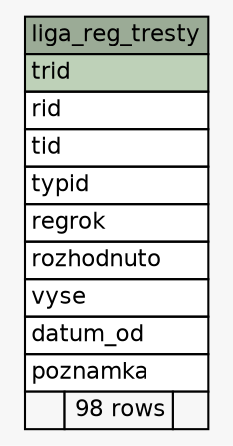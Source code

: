 // dot 2.38.0 on Mac OS X 10.9.4
// SchemaSpy rev 590
digraph "liga_reg_tresty" {
  graph [
    rankdir="RL"
    bgcolor="#f7f7f7"
    nodesep="0.18"
    ranksep="0.46"
    fontname="Helvetica"
    fontsize="11"
  ];
  node [
    fontname="Helvetica"
    fontsize="11"
    shape="plaintext"
  ];
  edge [
    arrowsize="0.8"
  ];
  "liga_reg_tresty" [
    label=<
    <TABLE BORDER="0" CELLBORDER="1" CELLSPACING="0" BGCOLOR="#ffffff">
      <TR><TD COLSPAN="3" BGCOLOR="#9bab96" ALIGN="CENTER">liga_reg_tresty</TD></TR>
      <TR><TD PORT="trid" COLSPAN="3" BGCOLOR="#bed1b8" ALIGN="LEFT">trid</TD></TR>
      <TR><TD PORT="rid" COLSPAN="3" ALIGN="LEFT">rid</TD></TR>
      <TR><TD PORT="tid" COLSPAN="3" ALIGN="LEFT">tid</TD></TR>
      <TR><TD PORT="typid" COLSPAN="3" ALIGN="LEFT">typid</TD></TR>
      <TR><TD PORT="regrok" COLSPAN="3" ALIGN="LEFT">regrok</TD></TR>
      <TR><TD PORT="rozhodnuto" COLSPAN="3" ALIGN="LEFT">rozhodnuto</TD></TR>
      <TR><TD PORT="vyse" COLSPAN="3" ALIGN="LEFT">vyse</TD></TR>
      <TR><TD PORT="datum_od" COLSPAN="3" ALIGN="LEFT">datum_od</TD></TR>
      <TR><TD PORT="poznamka" COLSPAN="3" ALIGN="LEFT">poznamka</TD></TR>
      <TR><TD ALIGN="LEFT" BGCOLOR="#f7f7f7">  </TD><TD ALIGN="RIGHT" BGCOLOR="#f7f7f7">98 rows</TD><TD ALIGN="RIGHT" BGCOLOR="#f7f7f7">  </TD></TR>
    </TABLE>>
    URL="tables/liga_reg_tresty.html"
    tooltip="liga_reg_tresty"
  ];
}
